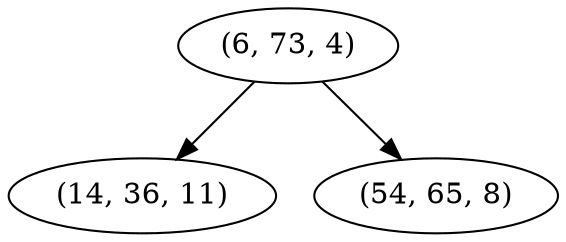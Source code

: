 digraph tree {
    "(6, 73, 4)";
    "(14, 36, 11)";
    "(54, 65, 8)";
    "(6, 73, 4)" -> "(14, 36, 11)";
    "(6, 73, 4)" -> "(54, 65, 8)";
}
